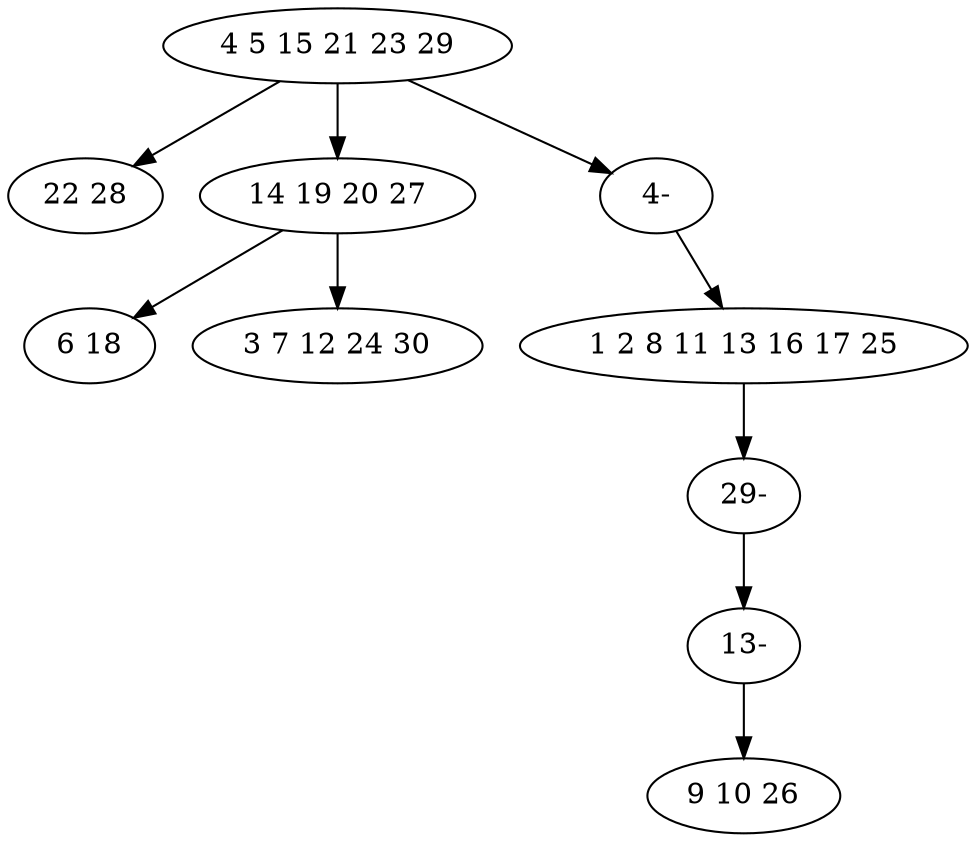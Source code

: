 digraph true_tree {
	"0" -> "1"
	"0" -> "2"
	"0" -> "9"
	"2" -> "4"
	"3" -> "7"
	"2" -> "6"
	"7" -> "8"
	"8" -> "5"
	"9" -> "3"
	"0" [label="4 5 15 21 23 29"];
	"1" [label="22 28"];
	"2" [label="14 19 20 27"];
	"3" [label="1 2 8 11 13 16 17 25"];
	"4" [label="6 18"];
	"5" [label="9 10 26"];
	"6" [label="3 7 12 24 30"];
	"7" [label="29-"];
	"8" [label="13-"];
	"9" [label="4-"];
}
